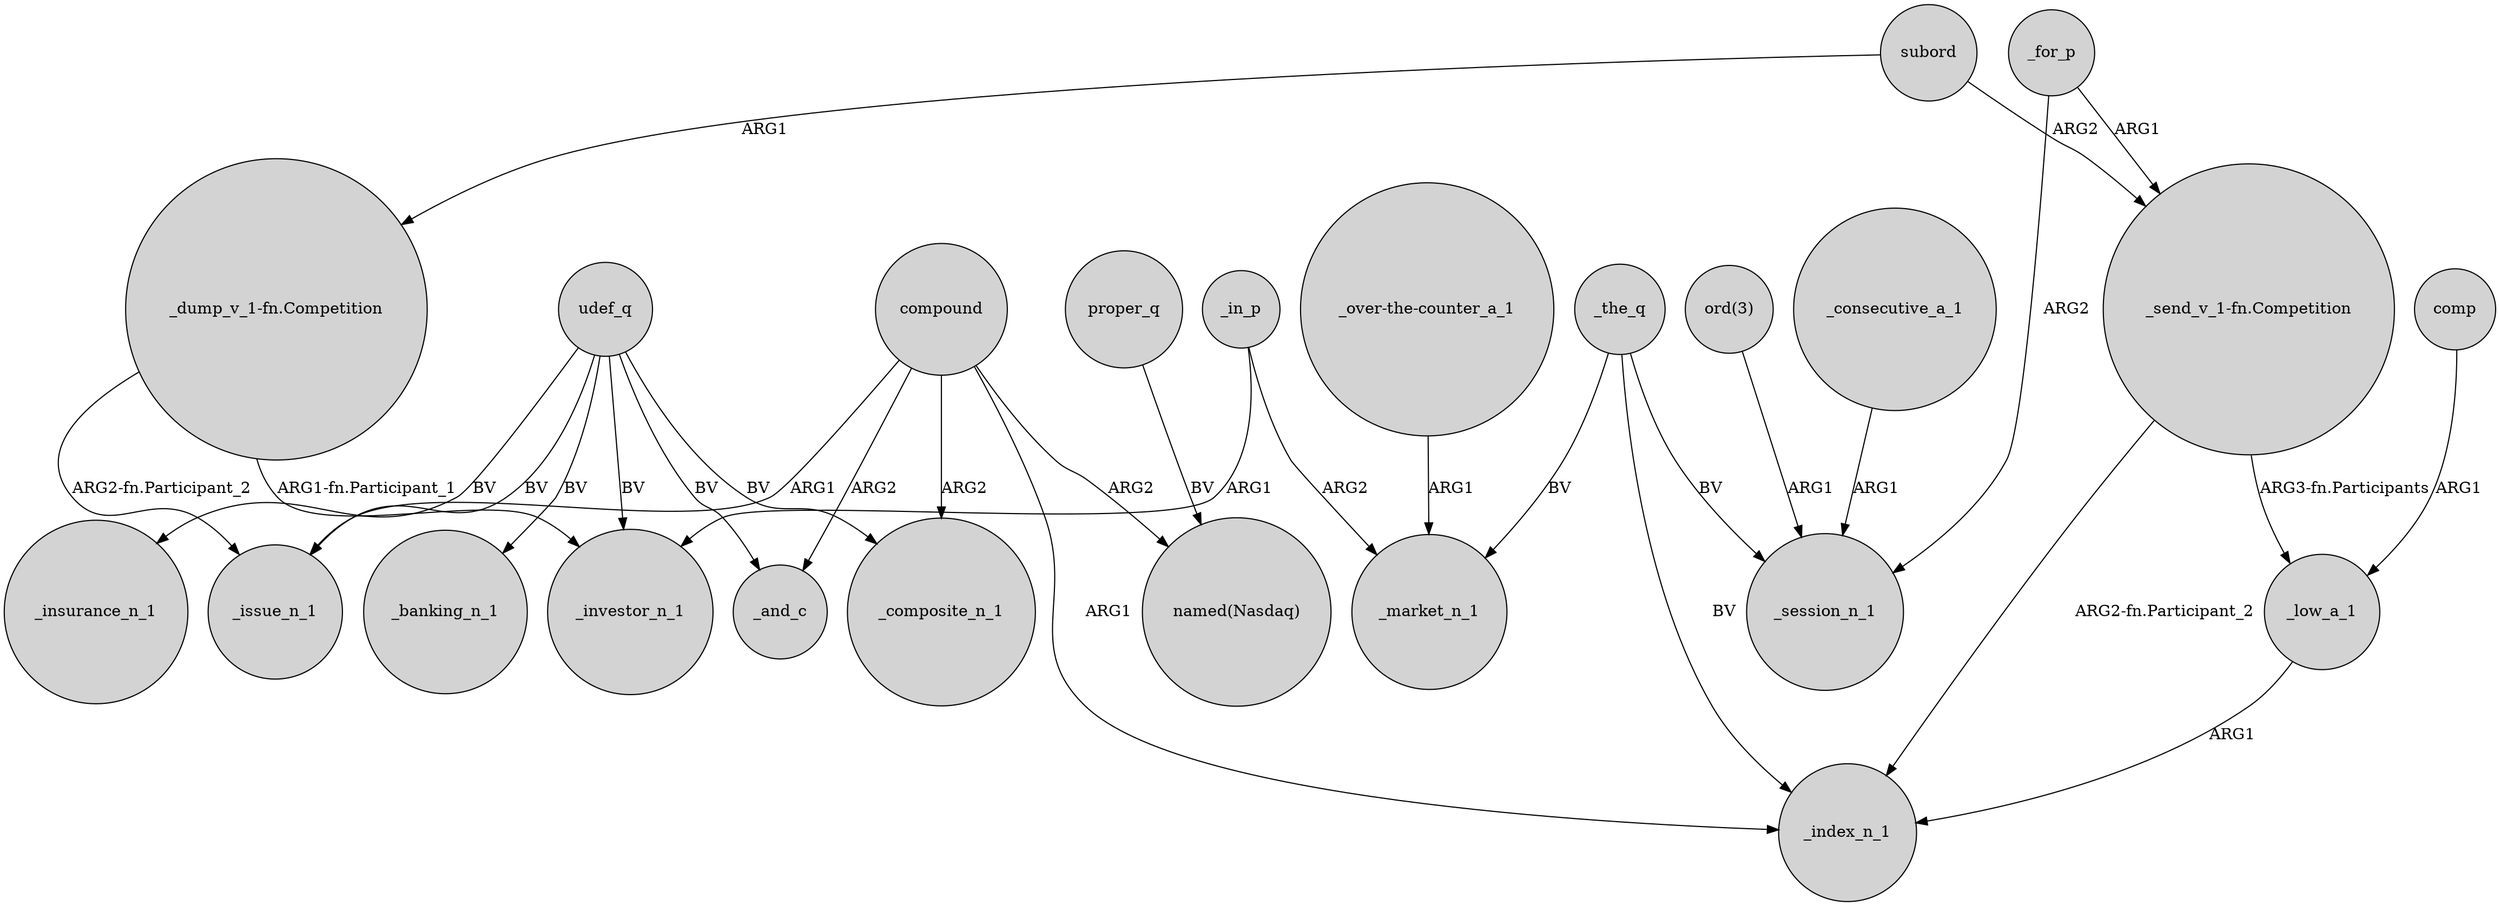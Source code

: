 digraph {
	node [shape=circle style=filled]
	udef_q -> _insurance_n_1 [label=BV]
	"ord(3)" -> _session_n_1 [label=ARG1]
	comp -> _low_a_1 [label=ARG1]
	subord -> "_send_v_1-fn.Competition" [label=ARG2]
	_low_a_1 -> _index_n_1 [label=ARG1]
	proper_q -> "named(Nasdaq)" [label=BV]
	_the_q -> _session_n_1 [label=BV]
	"_send_v_1-fn.Competition" -> _index_n_1 [label="ARG2-fn.Participant_2"]
	"_dump_v_1-fn.Competition" -> _issue_n_1 [label="ARG2-fn.Participant_2"]
	_the_q -> _index_n_1 [label=BV]
	udef_q -> _and_c [label=BV]
	compound -> _and_c [label=ARG2]
	_the_q -> _market_n_1 [label=BV]
	_in_p -> _market_n_1 [label=ARG2]
	_in_p -> _investor_n_1 [label=ARG1]
	"_over-the-counter_a_1" -> _market_n_1 [label=ARG1]
	udef_q -> _banking_n_1 [label=BV]
	compound -> "named(Nasdaq)" [label=ARG2]
	compound -> _index_n_1 [label=ARG1]
	_for_p -> "_send_v_1-fn.Competition" [label=ARG1]
	udef_q -> _composite_n_1 [label=BV]
	udef_q -> _issue_n_1 [label=BV]
	_consecutive_a_1 -> _session_n_1 [label=ARG1]
	"_send_v_1-fn.Competition" -> _low_a_1 [label="ARG3-fn.Participants"]
	subord -> "_dump_v_1-fn.Competition" [label=ARG1]
	udef_q -> _investor_n_1 [label=BV]
	_for_p -> _session_n_1 [label=ARG2]
	compound -> _composite_n_1 [label=ARG2]
	compound -> _issue_n_1 [label=ARG1]
	"_dump_v_1-fn.Competition" -> _investor_n_1 [label="ARG1-fn.Participant_1"]
}
